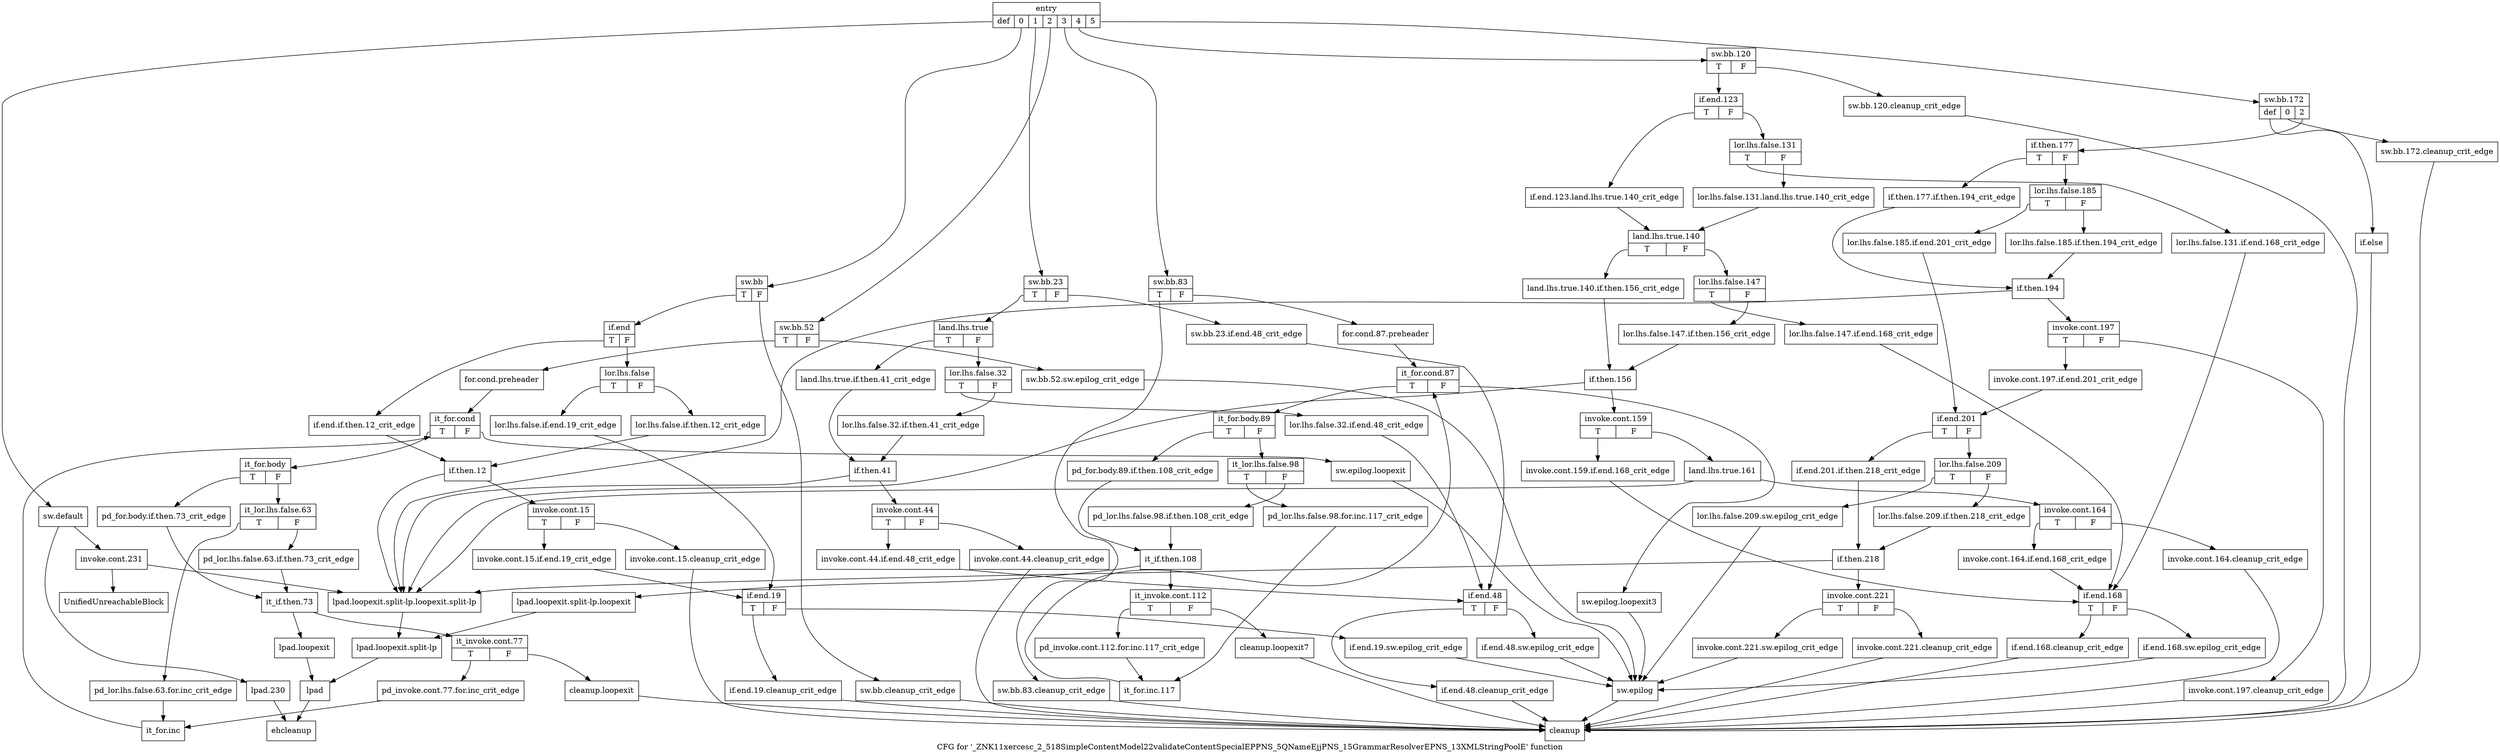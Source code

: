 digraph "CFG for '_ZNK11xercesc_2_518SimpleContentModel22validateContentSpecialEPPNS_5QNameEjjPNS_15GrammarResolverEPNS_13XMLStringPoolE' function" {
	label="CFG for '_ZNK11xercesc_2_518SimpleContentModel22validateContentSpecialEPPNS_5QNameEjjPNS_15GrammarResolverEPNS_13XMLStringPoolE' function";

	Node0x47741f0 [shape=record,label="{entry|{<s0>def|<s1>0|<s2>1|<s3>2|<s4>3|<s5>4|<s6>5}}"];
	Node0x47741f0:s0 -> Node0x4778460;
	Node0x47741f0:s1 -> Node0x4774240;
	Node0x47741f0:s2 -> Node0x4776a70;
	Node0x47741f0:s3 -> Node0x4776ed0;
	Node0x47741f0:s4 -> Node0x47772e0;
	Node0x47741f0:s5 -> Node0x47776f0;
	Node0x47741f0:s6 -> Node0x4777dd0;
	Node0x4774240 [shape=record,label="{sw.bb|{<s0>T|<s1>F}}"];
	Node0x4774240:s0 -> Node0x47742e0;
	Node0x4774240:s1 -> Node0x4774290;
	Node0x4774290 [shape=record,label="{sw.bb.cleanup_crit_edge}"];
	Node0x4774290 -> Node0x47786e0;
	Node0x47742e0 [shape=record,label="{if.end|{<s0>T|<s1>F}}"];
	Node0x47742e0:s0 -> Node0x47673b0;
	Node0x47742e0:s1 -> Node0x4767400;
	Node0x47673b0 [shape=record,label="{if.end.if.then.12_crit_edge}"];
	Node0x47673b0 -> Node0x47674f0;
	Node0x4767400 [shape=record,label="{lor.lhs.false|{<s0>T|<s1>F}}"];
	Node0x4767400:s0 -> Node0x47674a0;
	Node0x4767400:s1 -> Node0x4767450;
	Node0x4767450 [shape=record,label="{lor.lhs.false.if.then.12_crit_edge}"];
	Node0x4767450 -> Node0x47674f0;
	Node0x47674a0 [shape=record,label="{lor.lhs.false.if.end.19_crit_edge}"];
	Node0x47674a0 -> Node0x4776980;
	Node0x47674f0 [shape=record,label="{if.then.12}"];
	Node0x47674f0 -> Node0x4776700;
	Node0x47674f0 -> Node0x4776890;
	Node0x4776700 [shape=record,label="{invoke.cont.15|{<s0>T|<s1>F}}"];
	Node0x4776700:s0 -> Node0x47767a0;
	Node0x4776700:s1 -> Node0x4776750;
	Node0x4776750 [shape=record,label="{invoke.cont.15.cleanup_crit_edge}"];
	Node0x4776750 -> Node0x47786e0;
	Node0x47767a0 [shape=record,label="{invoke.cont.15.if.end.19_crit_edge}"];
	Node0x47767a0 -> Node0x4776980;
	Node0x47767f0 [shape=record,label="{lpad.loopexit}"];
	Node0x47767f0 -> Node0x4776930;
	Node0x4776840 [shape=record,label="{lpad.loopexit.split-lp.loopexit}"];
	Node0x4776840 -> Node0x47768e0;
	Node0x4776890 [shape=record,label="{lpad.loopexit.split-lp.loopexit.split-lp}"];
	Node0x4776890 -> Node0x47768e0;
	Node0x47768e0 [shape=record,label="{lpad.loopexit.split-lp}"];
	Node0x47768e0 -> Node0x4776930;
	Node0x4776930 [shape=record,label="{lpad}"];
	Node0x4776930 -> Node0x4778730;
	Node0x4776980 [shape=record,label="{if.end.19|{<s0>T|<s1>F}}"];
	Node0x4776980:s0 -> Node0x4776a20;
	Node0x4776980:s1 -> Node0x47769d0;
	Node0x47769d0 [shape=record,label="{if.end.19.sw.epilog_crit_edge}"];
	Node0x47769d0 -> Node0x47785f0;
	Node0x4776a20 [shape=record,label="{if.end.19.cleanup_crit_edge}"];
	Node0x4776a20 -> Node0x47786e0;
	Node0x4776a70 [shape=record,label="{sw.bb.23|{<s0>T|<s1>F}}"];
	Node0x4776a70:s0 -> Node0x4776b10;
	Node0x4776a70:s1 -> Node0x4776ac0;
	Node0x4776ac0 [shape=record,label="{sw.bb.23.if.end.48_crit_edge}"];
	Node0x4776ac0 -> Node0x4776de0;
	Node0x4776b10 [shape=record,label="{land.lhs.true|{<s0>T|<s1>F}}"];
	Node0x4776b10:s0 -> Node0x4776b60;
	Node0x4776b10:s1 -> Node0x4776bb0;
	Node0x4776b60 [shape=record,label="{land.lhs.true.if.then.41_crit_edge}"];
	Node0x4776b60 -> Node0x4776ca0;
	Node0x4776bb0 [shape=record,label="{lor.lhs.false.32|{<s0>T|<s1>F}}"];
	Node0x4776bb0:s0 -> Node0x4776c50;
	Node0x4776bb0:s1 -> Node0x4776c00;
	Node0x4776c00 [shape=record,label="{lor.lhs.false.32.if.then.41_crit_edge}"];
	Node0x4776c00 -> Node0x4776ca0;
	Node0x4776c50 [shape=record,label="{lor.lhs.false.32.if.end.48_crit_edge}"];
	Node0x4776c50 -> Node0x4776de0;
	Node0x4776ca0 [shape=record,label="{if.then.41}"];
	Node0x4776ca0 -> Node0x4776cf0;
	Node0x4776ca0 -> Node0x4776890;
	Node0x4776cf0 [shape=record,label="{invoke.cont.44|{<s0>T|<s1>F}}"];
	Node0x4776cf0:s0 -> Node0x4776d90;
	Node0x4776cf0:s1 -> Node0x4776d40;
	Node0x4776d40 [shape=record,label="{invoke.cont.44.cleanup_crit_edge}"];
	Node0x4776d40 -> Node0x47786e0;
	Node0x4776d90 [shape=record,label="{invoke.cont.44.if.end.48_crit_edge}"];
	Node0x4776d90 -> Node0x4776de0;
	Node0x4776de0 [shape=record,label="{if.end.48|{<s0>T|<s1>F}}"];
	Node0x4776de0:s0 -> Node0x4776e80;
	Node0x4776de0:s1 -> Node0x4776e30;
	Node0x4776e30 [shape=record,label="{if.end.48.sw.epilog_crit_edge}"];
	Node0x4776e30 -> Node0x47785f0;
	Node0x4776e80 [shape=record,label="{if.end.48.cleanup_crit_edge}"];
	Node0x4776e80 -> Node0x47786e0;
	Node0x4776ed0 [shape=record,label="{sw.bb.52|{<s0>T|<s1>F}}"];
	Node0x4776ed0:s0 -> Node0x4776f70;
	Node0x4776ed0:s1 -> Node0x4776f20;
	Node0x4776f20 [shape=record,label="{sw.bb.52.sw.epilog_crit_edge}"];
	Node0x4776f20 -> Node0x47785f0;
	Node0x4776f70 [shape=record,label="{for.cond.preheader}"];
	Node0x4776f70 -> Node0x4776fc0;
	Node0x4776fc0 [shape=record,label="{it_for.cond|{<s0>T|<s1>F}}"];
	Node0x4776fc0:s0 -> Node0x4777010;
	Node0x4776fc0:s1 -> Node0x4778550;
	Node0x4777010 [shape=record,label="{it_for.body|{<s0>T|<s1>F}}"];
	Node0x4777010:s0 -> Node0x4777060;
	Node0x4777010:s1 -> Node0x47770b0;
	Node0x4777060 [shape=record,label="{pd_for.body.if.then.73_crit_edge}"];
	Node0x4777060 -> Node0x47771a0;
	Node0x47770b0 [shape=record,label="{it_lor.lhs.false.63|{<s0>T|<s1>F}}"];
	Node0x47770b0:s0 -> Node0x4777150;
	Node0x47770b0:s1 -> Node0x4777100;
	Node0x4777100 [shape=record,label="{pd_lor.lhs.false.63.if.then.73_crit_edge}"];
	Node0x4777100 -> Node0x47771a0;
	Node0x4777150 [shape=record,label="{pd_lor.lhs.false.63.for.inc_crit_edge}"];
	Node0x4777150 -> Node0x4777290;
	Node0x47771a0 [shape=record,label="{it_if.then.73}"];
	Node0x47771a0 -> Node0x47771f0;
	Node0x47771a0 -> Node0x47767f0;
	Node0x47771f0 [shape=record,label="{it_invoke.cont.77|{<s0>T|<s1>F}}"];
	Node0x47771f0:s0 -> Node0x4777240;
	Node0x47771f0:s1 -> Node0x4778640;
	Node0x4777240 [shape=record,label="{pd_invoke.cont.77.for.inc_crit_edge}"];
	Node0x4777240 -> Node0x4777290;
	Node0x4777290 [shape=record,label="{it_for.inc}"];
	Node0x4777290 -> Node0x4776fc0;
	Node0x47772e0 [shape=record,label="{sw.bb.83|{<s0>T|<s1>F}}"];
	Node0x47772e0:s0 -> Node0x4777330;
	Node0x47772e0:s1 -> Node0x4777380;
	Node0x4777330 [shape=record,label="{sw.bb.83.cleanup_crit_edge}"];
	Node0x4777330 -> Node0x47786e0;
	Node0x4777380 [shape=record,label="{for.cond.87.preheader}"];
	Node0x4777380 -> Node0x47773d0;
	Node0x47773d0 [shape=record,label="{it_for.cond.87|{<s0>T|<s1>F}}"];
	Node0x47773d0:s0 -> Node0x4777420;
	Node0x47773d0:s1 -> Node0x47785a0;
	Node0x4777420 [shape=record,label="{it_for.body.89|{<s0>T|<s1>F}}"];
	Node0x4777420:s0 -> Node0x4777470;
	Node0x4777420:s1 -> Node0x47774c0;
	Node0x4777470 [shape=record,label="{pd_for.body.89.if.then.108_crit_edge}"];
	Node0x4777470 -> Node0x47775b0;
	Node0x47774c0 [shape=record,label="{it_lor.lhs.false.98|{<s0>T|<s1>F}}"];
	Node0x47774c0:s0 -> Node0x4777560;
	Node0x47774c0:s1 -> Node0x4777510;
	Node0x4777510 [shape=record,label="{pd_lor.lhs.false.98.if.then.108_crit_edge}"];
	Node0x4777510 -> Node0x47775b0;
	Node0x4777560 [shape=record,label="{pd_lor.lhs.false.98.for.inc.117_crit_edge}"];
	Node0x4777560 -> Node0x47776a0;
	Node0x47775b0 [shape=record,label="{it_if.then.108}"];
	Node0x47775b0 -> Node0x4777600;
	Node0x47775b0 -> Node0x4776840;
	Node0x4777600 [shape=record,label="{it_invoke.cont.112|{<s0>T|<s1>F}}"];
	Node0x4777600:s0 -> Node0x4777650;
	Node0x4777600:s1 -> Node0x4778690;
	Node0x4777650 [shape=record,label="{pd_invoke.cont.112.for.inc.117_crit_edge}"];
	Node0x4777650 -> Node0x47776a0;
	Node0x47776a0 [shape=record,label="{it_for.inc.117}"];
	Node0x47776a0 -> Node0x47773d0;
	Node0x47776f0 [shape=record,label="{sw.bb.120|{<s0>T|<s1>F}}"];
	Node0x47776f0:s0 -> Node0x4777790;
	Node0x47776f0:s1 -> Node0x4777740;
	Node0x4777740 [shape=record,label="{sw.bb.120.cleanup_crit_edge}"];
	Node0x4777740 -> Node0x47786e0;
	Node0x4777790 [shape=record,label="{if.end.123|{<s0>T|<s1>F}}"];
	Node0x4777790:s0 -> Node0x47777e0;
	Node0x4777790:s1 -> Node0x4777830;
	Node0x47777e0 [shape=record,label="{if.end.123.land.lhs.true.140_crit_edge}"];
	Node0x47777e0 -> Node0x4777920;
	Node0x4777830 [shape=record,label="{lor.lhs.false.131|{<s0>T|<s1>F}}"];
	Node0x4777830:s0 -> Node0x47778d0;
	Node0x4777830:s1 -> Node0x4777880;
	Node0x4777880 [shape=record,label="{lor.lhs.false.131.land.lhs.true.140_crit_edge}"];
	Node0x4777880 -> Node0x4777920;
	Node0x47778d0 [shape=record,label="{lor.lhs.false.131.if.end.168_crit_edge}"];
	Node0x47778d0 -> Node0x4777ce0;
	Node0x4777920 [shape=record,label="{land.lhs.true.140|{<s0>T|<s1>F}}"];
	Node0x4777920:s0 -> Node0x4777970;
	Node0x4777920:s1 -> Node0x47779c0;
	Node0x4777970 [shape=record,label="{land.lhs.true.140.if.then.156_crit_edge}"];
	Node0x4777970 -> Node0x4777ab0;
	Node0x47779c0 [shape=record,label="{lor.lhs.false.147|{<s0>T|<s1>F}}"];
	Node0x47779c0:s0 -> Node0x4777a60;
	Node0x47779c0:s1 -> Node0x4777a10;
	Node0x4777a10 [shape=record,label="{lor.lhs.false.147.if.then.156_crit_edge}"];
	Node0x4777a10 -> Node0x4777ab0;
	Node0x4777a60 [shape=record,label="{lor.lhs.false.147.if.end.168_crit_edge}"];
	Node0x4777a60 -> Node0x4777ce0;
	Node0x4777ab0 [shape=record,label="{if.then.156}"];
	Node0x4777ab0 -> Node0x4777b00;
	Node0x4777ab0 -> Node0x4776890;
	Node0x4777b00 [shape=record,label="{invoke.cont.159|{<s0>T|<s1>F}}"];
	Node0x4777b00:s0 -> Node0x4777b50;
	Node0x4777b00:s1 -> Node0x4777ba0;
	Node0x4777b50 [shape=record,label="{invoke.cont.159.if.end.168_crit_edge}"];
	Node0x4777b50 -> Node0x4777ce0;
	Node0x4777ba0 [shape=record,label="{land.lhs.true.161}"];
	Node0x4777ba0 -> Node0x4777bf0;
	Node0x4777ba0 -> Node0x4776890;
	Node0x4777bf0 [shape=record,label="{invoke.cont.164|{<s0>T|<s1>F}}"];
	Node0x4777bf0:s0 -> Node0x4777c90;
	Node0x4777bf0:s1 -> Node0x4777c40;
	Node0x4777c40 [shape=record,label="{invoke.cont.164.cleanup_crit_edge}"];
	Node0x4777c40 -> Node0x47786e0;
	Node0x4777c90 [shape=record,label="{invoke.cont.164.if.end.168_crit_edge}"];
	Node0x4777c90 -> Node0x4777ce0;
	Node0x4777ce0 [shape=record,label="{if.end.168|{<s0>T|<s1>F}}"];
	Node0x4777ce0:s0 -> Node0x4777d80;
	Node0x4777ce0:s1 -> Node0x4777d30;
	Node0x4777d30 [shape=record,label="{if.end.168.sw.epilog_crit_edge}"];
	Node0x4777d30 -> Node0x47785f0;
	Node0x4777d80 [shape=record,label="{if.end.168.cleanup_crit_edge}"];
	Node0x4777d80 -> Node0x47786e0;
	Node0x4777dd0 [shape=record,label="{sw.bb.172|{<s0>def|<s1>0|<s2>2}}"];
	Node0x4777dd0:s0 -> Node0x4778410;
	Node0x4777dd0:s1 -> Node0x4777e20;
	Node0x4777dd0:s2 -> Node0x4777e70;
	Node0x4777e20 [shape=record,label="{sw.bb.172.cleanup_crit_edge}"];
	Node0x4777e20 -> Node0x47786e0;
	Node0x4777e70 [shape=record,label="{if.then.177|{<s0>T|<s1>F}}"];
	Node0x4777e70:s0 -> Node0x4777ec0;
	Node0x4777e70:s1 -> Node0x4777f10;
	Node0x4777ec0 [shape=record,label="{if.then.177.if.then.194_crit_edge}"];
	Node0x4777ec0 -> Node0x4778000;
	Node0x4777f10 [shape=record,label="{lor.lhs.false.185|{<s0>T|<s1>F}}"];
	Node0x4777f10:s0 -> Node0x4777fb0;
	Node0x4777f10:s1 -> Node0x4777f60;
	Node0x4777f60 [shape=record,label="{lor.lhs.false.185.if.then.194_crit_edge}"];
	Node0x4777f60 -> Node0x4778000;
	Node0x4777fb0 [shape=record,label="{lor.lhs.false.185.if.end.201_crit_edge}"];
	Node0x4777fb0 -> Node0x4778140;
	Node0x4778000 [shape=record,label="{if.then.194}"];
	Node0x4778000 -> Node0x4778050;
	Node0x4778000 -> Node0x4776890;
	Node0x4778050 [shape=record,label="{invoke.cont.197|{<s0>T|<s1>F}}"];
	Node0x4778050:s0 -> Node0x47780f0;
	Node0x4778050:s1 -> Node0x47780a0;
	Node0x47780a0 [shape=record,label="{invoke.cont.197.cleanup_crit_edge}"];
	Node0x47780a0 -> Node0x47786e0;
	Node0x47780f0 [shape=record,label="{invoke.cont.197.if.end.201_crit_edge}"];
	Node0x47780f0 -> Node0x4778140;
	Node0x4778140 [shape=record,label="{if.end.201|{<s0>T|<s1>F}}"];
	Node0x4778140:s0 -> Node0x4778190;
	Node0x4778140:s1 -> Node0x47781e0;
	Node0x4778190 [shape=record,label="{if.end.201.if.then.218_crit_edge}"];
	Node0x4778190 -> Node0x47782d0;
	Node0x47781e0 [shape=record,label="{lor.lhs.false.209|{<s0>T|<s1>F}}"];
	Node0x47781e0:s0 -> Node0x4778280;
	Node0x47781e0:s1 -> Node0x4778230;
	Node0x4778230 [shape=record,label="{lor.lhs.false.209.if.then.218_crit_edge}"];
	Node0x4778230 -> Node0x47782d0;
	Node0x4778280 [shape=record,label="{lor.lhs.false.209.sw.epilog_crit_edge}"];
	Node0x4778280 -> Node0x47785f0;
	Node0x47782d0 [shape=record,label="{if.then.218}"];
	Node0x47782d0 -> Node0x4778320;
	Node0x47782d0 -> Node0x4776890;
	Node0x4778320 [shape=record,label="{invoke.cont.221|{<s0>T|<s1>F}}"];
	Node0x4778320:s0 -> Node0x47783c0;
	Node0x4778320:s1 -> Node0x4778370;
	Node0x4778370 [shape=record,label="{invoke.cont.221.cleanup_crit_edge}"];
	Node0x4778370 -> Node0x47786e0;
	Node0x47783c0 [shape=record,label="{invoke.cont.221.sw.epilog_crit_edge}"];
	Node0x47783c0 -> Node0x47785f0;
	Node0x4778410 [shape=record,label="{if.else}"];
	Node0x4778410 -> Node0x47786e0;
	Node0x4778460 [shape=record,label="{sw.default}"];
	Node0x4778460 -> Node0x47784b0;
	Node0x4778460 -> Node0x4778500;
	Node0x47784b0 [shape=record,label="{invoke.cont.231}"];
	Node0x47784b0 -> Node0x4778780;
	Node0x47784b0 -> Node0x4776890;
	Node0x4778500 [shape=record,label="{lpad.230}"];
	Node0x4778500 -> Node0x4778730;
	Node0x4778550 [shape=record,label="{sw.epilog.loopexit}"];
	Node0x4778550 -> Node0x47785f0;
	Node0x47785a0 [shape=record,label="{sw.epilog.loopexit3}"];
	Node0x47785a0 -> Node0x47785f0;
	Node0x47785f0 [shape=record,label="{sw.epilog}"];
	Node0x47785f0 -> Node0x47786e0;
	Node0x4778640 [shape=record,label="{cleanup.loopexit}"];
	Node0x4778640 -> Node0x47786e0;
	Node0x4778690 [shape=record,label="{cleanup.loopexit7}"];
	Node0x4778690 -> Node0x47786e0;
	Node0x47786e0 [shape=record,label="{cleanup}"];
	Node0x4778730 [shape=record,label="{ehcleanup}"];
	Node0x4778780 [shape=record,label="{UnifiedUnreachableBlock}"];
}
